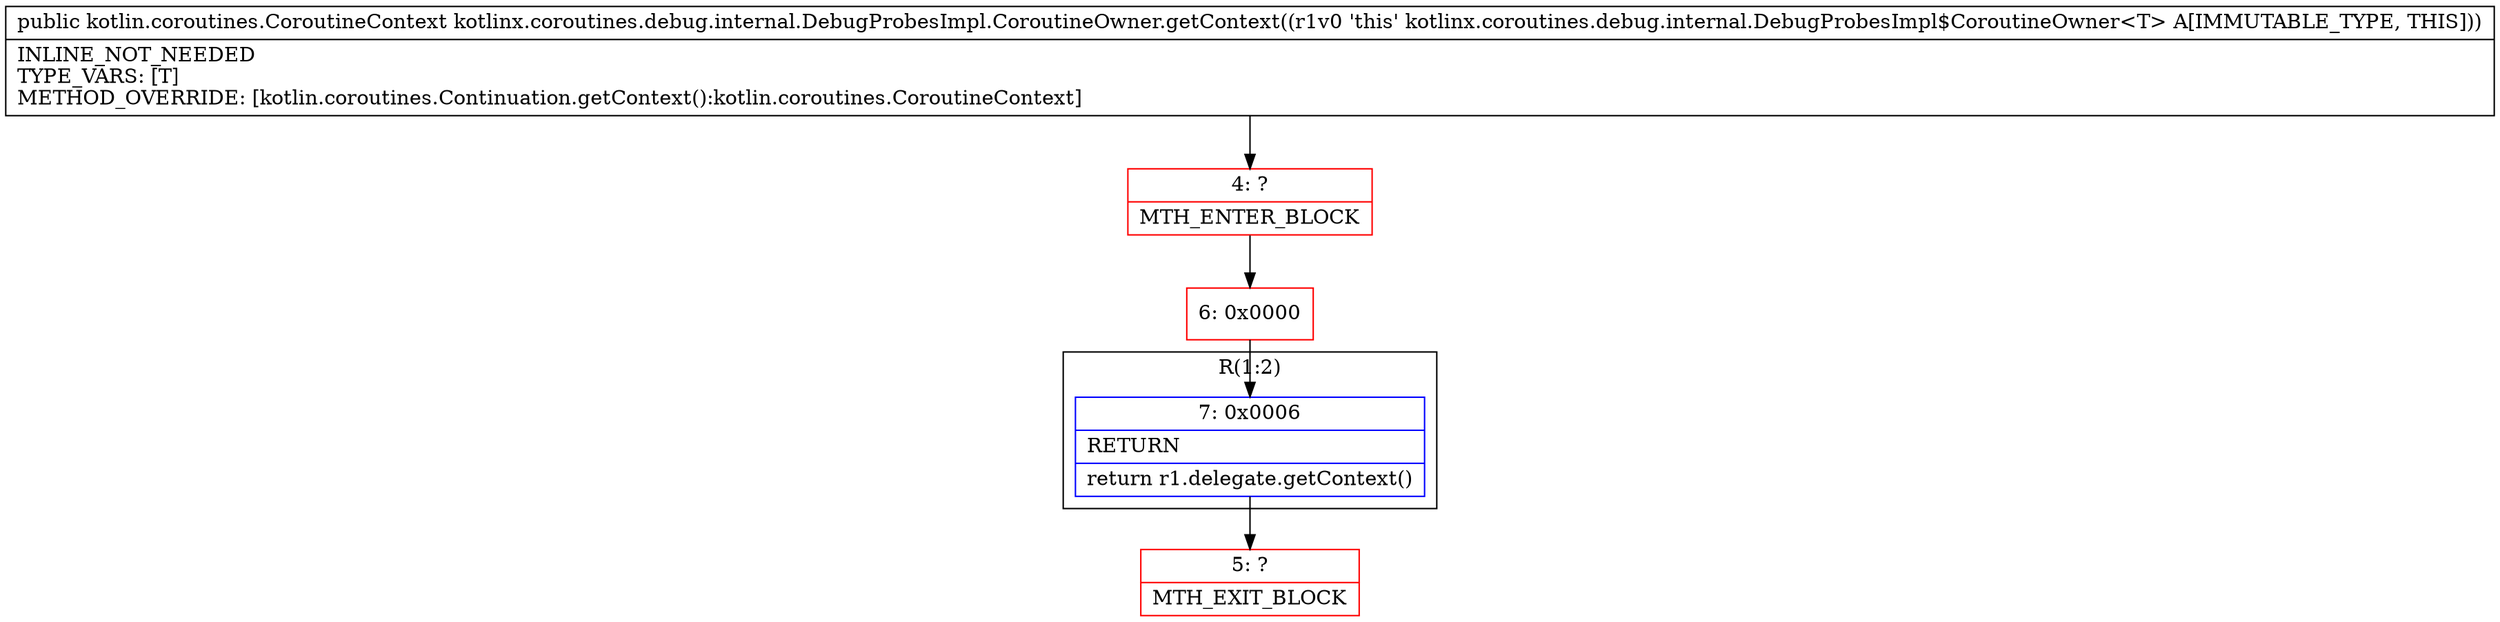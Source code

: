 digraph "CFG forkotlinx.coroutines.debug.internal.DebugProbesImpl.CoroutineOwner.getContext()Lkotlin\/coroutines\/CoroutineContext;" {
subgraph cluster_Region_2128023866 {
label = "R(1:2)";
node [shape=record,color=blue];
Node_7 [shape=record,label="{7\:\ 0x0006|RETURN\l|return r1.delegate.getContext()\l}"];
}
Node_4 [shape=record,color=red,label="{4\:\ ?|MTH_ENTER_BLOCK\l}"];
Node_6 [shape=record,color=red,label="{6\:\ 0x0000}"];
Node_5 [shape=record,color=red,label="{5\:\ ?|MTH_EXIT_BLOCK\l}"];
MethodNode[shape=record,label="{public kotlin.coroutines.CoroutineContext kotlinx.coroutines.debug.internal.DebugProbesImpl.CoroutineOwner.getContext((r1v0 'this' kotlinx.coroutines.debug.internal.DebugProbesImpl$CoroutineOwner\<T\> A[IMMUTABLE_TYPE, THIS]))  | INLINE_NOT_NEEDED\lTYPE_VARS: [T]\lMETHOD_OVERRIDE: [kotlin.coroutines.Continuation.getContext():kotlin.coroutines.CoroutineContext]\l}"];
MethodNode -> Node_4;Node_7 -> Node_5;
Node_4 -> Node_6;
Node_6 -> Node_7;
}

